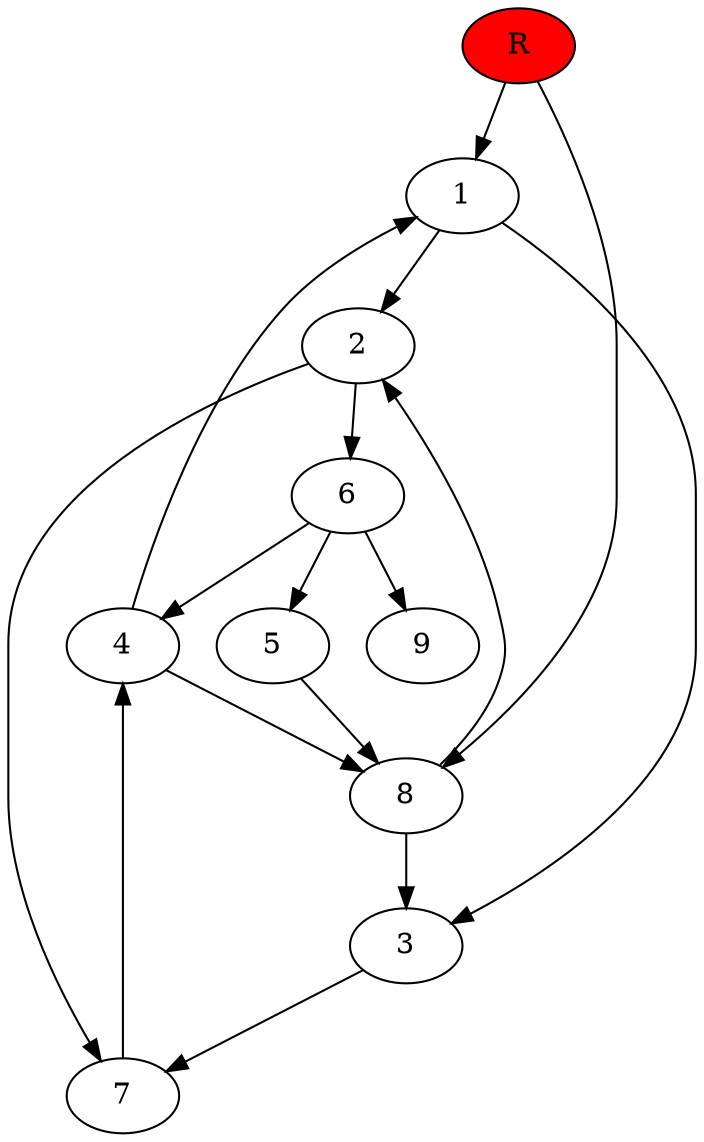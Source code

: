 digraph prb78966 {
	1
	2
	3
	4
	5
	6
	7
	8
	R [fillcolor="#ff0000" style=filled]
	1 -> 2
	1 -> 3
	2 -> 6
	2 -> 7
	3 -> 7
	4 -> 1
	4 -> 8
	5 -> 8
	6 -> 4
	6 -> 5
	6 -> 9
	7 -> 4
	8 -> 2
	8 -> 3
	R -> 1
	R -> 8
}
